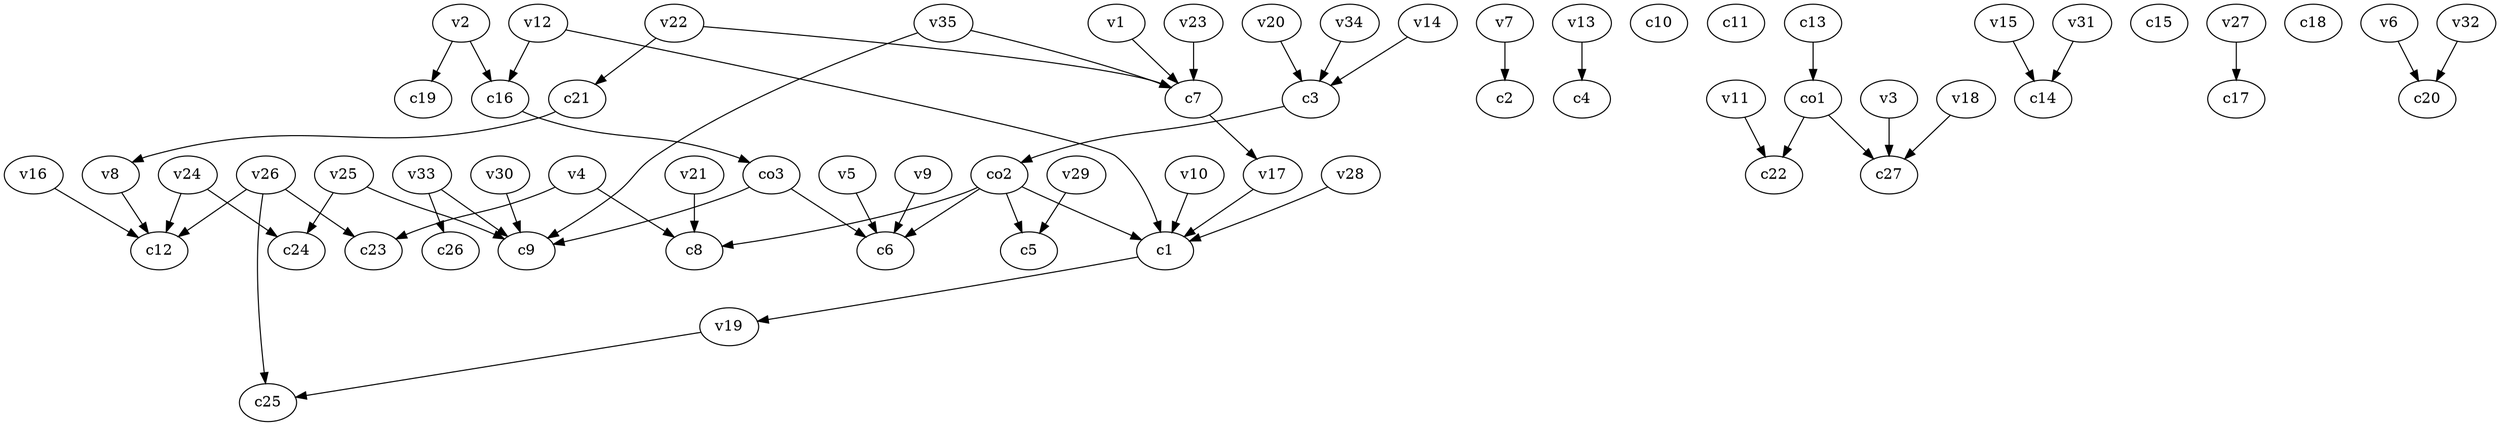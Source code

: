 strict digraph  {
c1;
c2;
c3;
c4;
c5;
c6;
c7;
c8;
c9;
c10;
c11;
c12;
c13;
c14;
c15;
c16;
c17;
c18;
c19;
c20;
c21;
c22;
c23;
c24;
c25;
c26;
c27;
v1;
v2;
v3;
v4;
v5;
v6;
v7;
v8;
v9;
v10;
v11;
v12;
v13;
v14;
v15;
v16;
v17;
v18;
v19;
v20;
v21;
v22;
v23;
v24;
v25;
v26;
v27;
v28;
v29;
v30;
v31;
v32;
v33;
v34;
v35;
co1;
co2;
co3;
c1 -> v19  [weight=1];
c3 -> co2  [weight=1];
c7 -> v17  [weight=1];
c13 -> co1  [weight=1];
c16 -> co3  [weight=1];
c21 -> v8  [weight=1];
v1 -> c7  [weight=1];
v2 -> c19  [weight=1];
v2 -> c16  [weight=1];
v3 -> c27  [weight=1];
v4 -> c23  [weight=1];
v4 -> c8  [weight=1];
v5 -> c6  [weight=1];
v6 -> c20  [weight=1];
v7 -> c2  [weight=1];
v8 -> c12  [weight=1];
v9 -> c6  [weight=1];
v10 -> c1  [weight=1];
v11 -> c22  [weight=1];
v12 -> c16  [weight=1];
v12 -> c1  [weight=1];
v13 -> c4  [weight=1];
v14 -> c3  [weight=1];
v15 -> c14  [weight=1];
v16 -> c12  [weight=1];
v17 -> c1  [weight=1];
v18 -> c27  [weight=1];
v19 -> c25  [weight=1];
v20 -> c3  [weight=1];
v21 -> c8  [weight=1];
v22 -> c7  [weight=1];
v22 -> c21  [weight=1];
v23 -> c7  [weight=1];
v24 -> c24  [weight=1];
v24 -> c12  [weight=1];
v25 -> c24  [weight=1];
v25 -> c9  [weight=1];
v26 -> c23  [weight=1];
v26 -> c12  [weight=1];
v26 -> c25  [weight=1];
v27 -> c17  [weight=1];
v28 -> c1  [weight=1];
v29 -> c5  [weight=1];
v30 -> c9  [weight=1];
v31 -> c14  [weight=1];
v32 -> c20  [weight=1];
v33 -> c26  [weight=1];
v33 -> c9  [weight=1];
v34 -> c3  [weight=1];
v35 -> c9  [weight=1];
v35 -> c7  [weight=1];
co1 -> c27  [weight=1];
co1 -> c22  [weight=1];
co2 -> c5  [weight=1];
co2 -> c1  [weight=1];
co2 -> c6  [weight=1];
co2 -> c8  [weight=1];
co3 -> c9  [weight=1];
co3 -> c6  [weight=1];
}
